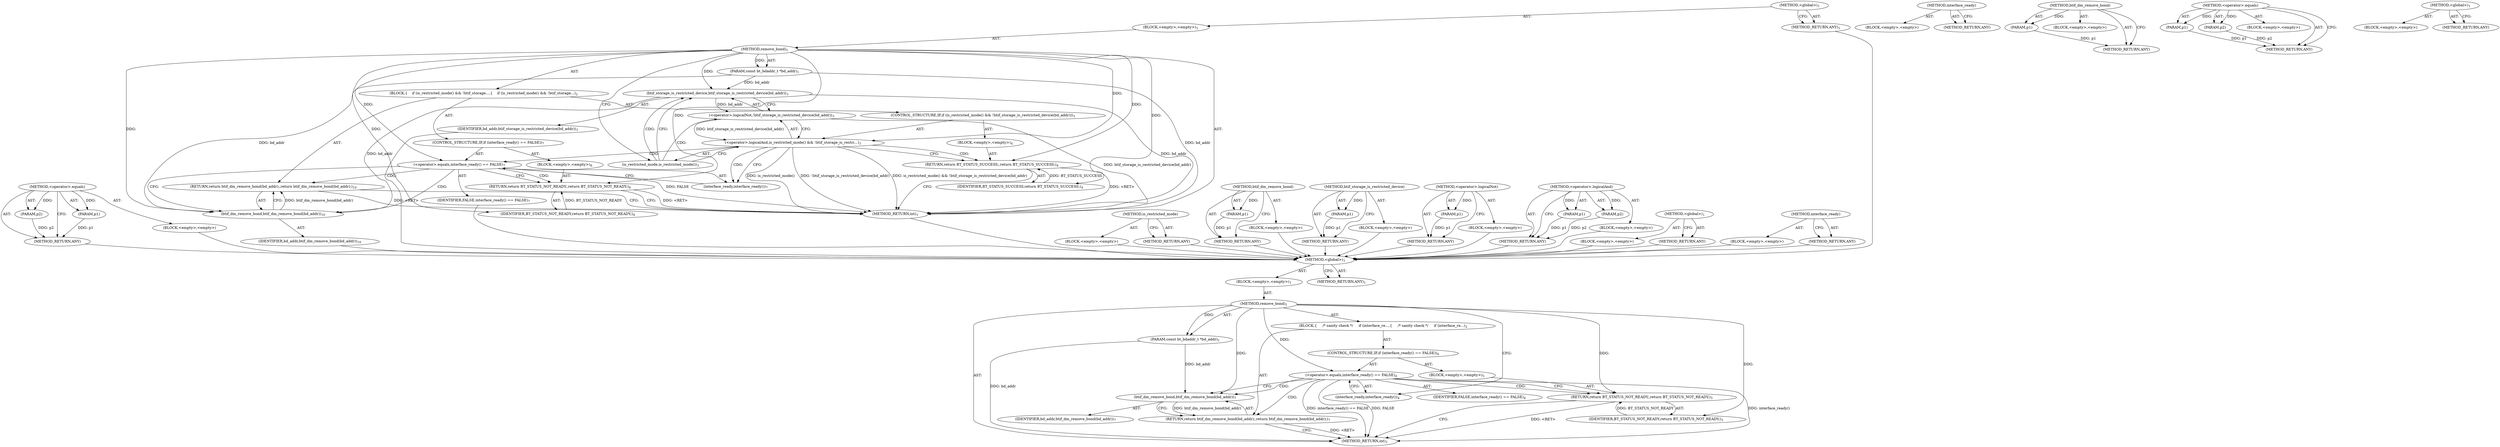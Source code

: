 digraph "interface_ready" {
vulnerable_6 [label=<(METHOD,&lt;global&gt;)<SUB>1</SUB>>];
vulnerable_7 [label=<(BLOCK,&lt;empty&gt;,&lt;empty&gt;)<SUB>1</SUB>>];
vulnerable_8 [label=<(METHOD,remove_bond)<SUB>1</SUB>>];
vulnerable_9 [label=<(PARAM,const bt_bdaddr_t *bd_addr)<SUB>1</SUB>>];
vulnerable_10 [label=<(BLOCK,{
     /* sanity check */
     if (interface_re...,{
     /* sanity check */
     if (interface_re...)<SUB>2</SUB>>];
vulnerable_11 [label=<(CONTROL_STRUCTURE,IF,if (interface_ready() == FALSE))<SUB>4</SUB>>];
vulnerable_12 [label=<(&lt;operator&gt;.equals,interface_ready() == FALSE)<SUB>4</SUB>>];
vulnerable_13 [label=<(interface_ready,interface_ready())<SUB>4</SUB>>];
vulnerable_14 [label=<(IDENTIFIER,FALSE,interface_ready() == FALSE)<SUB>4</SUB>>];
vulnerable_15 [label=<(BLOCK,&lt;empty&gt;,&lt;empty&gt;)<SUB>5</SUB>>];
vulnerable_16 [label=<(RETURN,return BT_STATUS_NOT_READY;,return BT_STATUS_NOT_READY;)<SUB>5</SUB>>];
vulnerable_17 [label=<(IDENTIFIER,BT_STATUS_NOT_READY,return BT_STATUS_NOT_READY;)<SUB>5</SUB>>];
vulnerable_18 [label=<(RETURN,return btif_dm_remove_bond(bd_addr);,return btif_dm_remove_bond(bd_addr);)<SUB>7</SUB>>];
vulnerable_19 [label=<(btif_dm_remove_bond,btif_dm_remove_bond(bd_addr))<SUB>7</SUB>>];
vulnerable_20 [label=<(IDENTIFIER,bd_addr,btif_dm_remove_bond(bd_addr))<SUB>7</SUB>>];
vulnerable_21 [label=<(METHOD_RETURN,int)<SUB>1</SUB>>];
vulnerable_23 [label=<(METHOD_RETURN,ANY)<SUB>1</SUB>>];
vulnerable_45 [label=<(METHOD,interface_ready)>];
vulnerable_46 [label=<(BLOCK,&lt;empty&gt;,&lt;empty&gt;)>];
vulnerable_47 [label=<(METHOD_RETURN,ANY)>];
vulnerable_48 [label=<(METHOD,btif_dm_remove_bond)>];
vulnerable_49 [label=<(PARAM,p1)>];
vulnerable_50 [label=<(BLOCK,&lt;empty&gt;,&lt;empty&gt;)>];
vulnerable_51 [label=<(METHOD_RETURN,ANY)>];
vulnerable_40 [label=<(METHOD,&lt;operator&gt;.equals)>];
vulnerable_41 [label=<(PARAM,p1)>];
vulnerable_42 [label=<(PARAM,p2)>];
vulnerable_43 [label=<(BLOCK,&lt;empty&gt;,&lt;empty&gt;)>];
vulnerable_44 [label=<(METHOD_RETURN,ANY)>];
vulnerable_34 [label=<(METHOD,&lt;global&gt;)<SUB>1</SUB>>];
vulnerable_35 [label=<(BLOCK,&lt;empty&gt;,&lt;empty&gt;)>];
vulnerable_36 [label=<(METHOD_RETURN,ANY)>];
fixed_65 [label=<(METHOD,&lt;operator&gt;.equals)>];
fixed_66 [label=<(PARAM,p1)>];
fixed_67 [label=<(PARAM,p2)>];
fixed_68 [label=<(BLOCK,&lt;empty&gt;,&lt;empty&gt;)>];
fixed_69 [label=<(METHOD_RETURN,ANY)>];
fixed_6 [label=<(METHOD,&lt;global&gt;)<SUB>1</SUB>>];
fixed_7 [label=<(BLOCK,&lt;empty&gt;,&lt;empty&gt;)<SUB>1</SUB>>];
fixed_8 [label=<(METHOD,remove_bond)<SUB>1</SUB>>];
fixed_9 [label=<(PARAM,const bt_bdaddr_t *bd_addr)<SUB>1</SUB>>];
fixed_10 [label=<(BLOCK,{
    if (is_restricted_mode() &amp;&amp; !btif_storage...,{
    if (is_restricted_mode() &amp;&amp; !btif_storage...)<SUB>2</SUB>>];
fixed_11 [label=<(CONTROL_STRUCTURE,IF,if (is_restricted_mode() &amp;&amp; !btif_storage_is_restricted_device(bd_addr)))<SUB>3</SUB>>];
fixed_12 [label=<(&lt;operator&gt;.logicalAnd,is_restricted_mode() &amp;&amp; !btif_storage_is_restri...)<SUB>3</SUB>>];
fixed_13 [label=<(is_restricted_mode,is_restricted_mode())<SUB>3</SUB>>];
fixed_14 [label=<(&lt;operator&gt;.logicalNot,!btif_storage_is_restricted_device(bd_addr))<SUB>3</SUB>>];
fixed_15 [label=<(btif_storage_is_restricted_device,btif_storage_is_restricted_device(bd_addr))<SUB>3</SUB>>];
fixed_16 [label=<(IDENTIFIER,bd_addr,btif_storage_is_restricted_device(bd_addr))<SUB>3</SUB>>];
fixed_17 [label=<(BLOCK,&lt;empty&gt;,&lt;empty&gt;)<SUB>4</SUB>>];
fixed_18 [label=<(RETURN,return BT_STATUS_SUCCESS;,return BT_STATUS_SUCCESS;)<SUB>4</SUB>>];
fixed_19 [label=<(IDENTIFIER,BT_STATUS_SUCCESS,return BT_STATUS_SUCCESS;)<SUB>4</SUB>>];
fixed_20 [label=<(CONTROL_STRUCTURE,IF,if (interface_ready() == FALSE))<SUB>7</SUB>>];
fixed_21 [label=<(&lt;operator&gt;.equals,interface_ready() == FALSE)<SUB>7</SUB>>];
fixed_22 [label=<(interface_ready,interface_ready())<SUB>7</SUB>>];
fixed_23 [label=<(IDENTIFIER,FALSE,interface_ready() == FALSE)<SUB>7</SUB>>];
fixed_24 [label=<(BLOCK,&lt;empty&gt;,&lt;empty&gt;)<SUB>8</SUB>>];
fixed_25 [label=<(RETURN,return BT_STATUS_NOT_READY;,return BT_STATUS_NOT_READY;)<SUB>8</SUB>>];
fixed_26 [label=<(IDENTIFIER,BT_STATUS_NOT_READY,return BT_STATUS_NOT_READY;)<SUB>8</SUB>>];
fixed_27 [label=<(RETURN,return btif_dm_remove_bond(bd_addr);,return btif_dm_remove_bond(bd_addr);)<SUB>10</SUB>>];
fixed_28 [label=<(btif_dm_remove_bond,btif_dm_remove_bond(bd_addr))<SUB>10</SUB>>];
fixed_29 [label=<(IDENTIFIER,bd_addr,btif_dm_remove_bond(bd_addr))<SUB>10</SUB>>];
fixed_30 [label=<(METHOD_RETURN,int)<SUB>1</SUB>>];
fixed_32 [label=<(METHOD_RETURN,ANY)<SUB>1</SUB>>];
fixed_54 [label=<(METHOD,is_restricted_mode)>];
fixed_55 [label=<(BLOCK,&lt;empty&gt;,&lt;empty&gt;)>];
fixed_56 [label=<(METHOD_RETURN,ANY)>];
fixed_73 [label=<(METHOD,btif_dm_remove_bond)>];
fixed_74 [label=<(PARAM,p1)>];
fixed_75 [label=<(BLOCK,&lt;empty&gt;,&lt;empty&gt;)>];
fixed_76 [label=<(METHOD_RETURN,ANY)>];
fixed_61 [label=<(METHOD,btif_storage_is_restricted_device)>];
fixed_62 [label=<(PARAM,p1)>];
fixed_63 [label=<(BLOCK,&lt;empty&gt;,&lt;empty&gt;)>];
fixed_64 [label=<(METHOD_RETURN,ANY)>];
fixed_57 [label=<(METHOD,&lt;operator&gt;.logicalNot)>];
fixed_58 [label=<(PARAM,p1)>];
fixed_59 [label=<(BLOCK,&lt;empty&gt;,&lt;empty&gt;)>];
fixed_60 [label=<(METHOD_RETURN,ANY)>];
fixed_49 [label=<(METHOD,&lt;operator&gt;.logicalAnd)>];
fixed_50 [label=<(PARAM,p1)>];
fixed_51 [label=<(PARAM,p2)>];
fixed_52 [label=<(BLOCK,&lt;empty&gt;,&lt;empty&gt;)>];
fixed_53 [label=<(METHOD_RETURN,ANY)>];
fixed_43 [label=<(METHOD,&lt;global&gt;)<SUB>1</SUB>>];
fixed_44 [label=<(BLOCK,&lt;empty&gt;,&lt;empty&gt;)>];
fixed_45 [label=<(METHOD_RETURN,ANY)>];
fixed_70 [label=<(METHOD,interface_ready)>];
fixed_71 [label=<(BLOCK,&lt;empty&gt;,&lt;empty&gt;)>];
fixed_72 [label=<(METHOD_RETURN,ANY)>];
vulnerable_6 -> vulnerable_7  [key=0, label="AST: "];
vulnerable_6 -> vulnerable_23  [key=0, label="AST: "];
vulnerable_6 -> vulnerable_23  [key=1, label="CFG: "];
vulnerable_7 -> vulnerable_8  [key=0, label="AST: "];
vulnerable_8 -> vulnerable_9  [key=0, label="AST: "];
vulnerable_8 -> vulnerable_9  [key=1, label="DDG: "];
vulnerable_8 -> vulnerable_10  [key=0, label="AST: "];
vulnerable_8 -> vulnerable_21  [key=0, label="AST: "];
vulnerable_8 -> vulnerable_13  [key=0, label="CFG: "];
vulnerable_8 -> vulnerable_12  [key=0, label="DDG: "];
vulnerable_8 -> vulnerable_16  [key=0, label="DDG: "];
vulnerable_8 -> vulnerable_19  [key=0, label="DDG: "];
vulnerable_8 -> vulnerable_17  [key=0, label="DDG: "];
vulnerable_9 -> vulnerable_21  [key=0, label="DDG: bd_addr"];
vulnerable_9 -> vulnerable_19  [key=0, label="DDG: bd_addr"];
vulnerable_10 -> vulnerable_11  [key=0, label="AST: "];
vulnerable_10 -> vulnerable_18  [key=0, label="AST: "];
vulnerable_11 -> vulnerable_12  [key=0, label="AST: "];
vulnerable_11 -> vulnerable_15  [key=0, label="AST: "];
vulnerable_12 -> vulnerable_13  [key=0, label="AST: "];
vulnerable_12 -> vulnerable_14  [key=0, label="AST: "];
vulnerable_12 -> vulnerable_16  [key=0, label="CFG: "];
vulnerable_12 -> vulnerable_16  [key=1, label="CDG: "];
vulnerable_12 -> vulnerable_19  [key=0, label="CFG: "];
vulnerable_12 -> vulnerable_19  [key=1, label="CDG: "];
vulnerable_12 -> vulnerable_21  [key=0, label="DDG: interface_ready()"];
vulnerable_12 -> vulnerable_21  [key=1, label="DDG: interface_ready() == FALSE"];
vulnerable_12 -> vulnerable_21  [key=2, label="DDG: FALSE"];
vulnerable_12 -> vulnerable_18  [key=0, label="CDG: "];
vulnerable_13 -> vulnerable_12  [key=0, label="CFG: "];
vulnerable_15 -> vulnerable_16  [key=0, label="AST: "];
vulnerable_16 -> vulnerable_17  [key=0, label="AST: "];
vulnerable_16 -> vulnerable_21  [key=0, label="CFG: "];
vulnerable_16 -> vulnerable_21  [key=1, label="DDG: &lt;RET&gt;"];
vulnerable_17 -> vulnerable_16  [key=0, label="DDG: BT_STATUS_NOT_READY"];
vulnerable_18 -> vulnerable_19  [key=0, label="AST: "];
vulnerable_18 -> vulnerable_21  [key=0, label="CFG: "];
vulnerable_18 -> vulnerable_21  [key=1, label="DDG: &lt;RET&gt;"];
vulnerable_19 -> vulnerable_20  [key=0, label="AST: "];
vulnerable_19 -> vulnerable_18  [key=0, label="CFG: "];
vulnerable_19 -> vulnerable_18  [key=1, label="DDG: btif_dm_remove_bond(bd_addr)"];
vulnerable_45 -> vulnerable_46  [key=0, label="AST: "];
vulnerable_45 -> vulnerable_47  [key=0, label="AST: "];
vulnerable_45 -> vulnerable_47  [key=1, label="CFG: "];
vulnerable_48 -> vulnerable_49  [key=0, label="AST: "];
vulnerable_48 -> vulnerable_49  [key=1, label="DDG: "];
vulnerable_48 -> vulnerable_50  [key=0, label="AST: "];
vulnerable_48 -> vulnerable_51  [key=0, label="AST: "];
vulnerable_48 -> vulnerable_51  [key=1, label="CFG: "];
vulnerable_49 -> vulnerable_51  [key=0, label="DDG: p1"];
vulnerable_40 -> vulnerable_41  [key=0, label="AST: "];
vulnerable_40 -> vulnerable_41  [key=1, label="DDG: "];
vulnerable_40 -> vulnerable_43  [key=0, label="AST: "];
vulnerable_40 -> vulnerable_42  [key=0, label="AST: "];
vulnerable_40 -> vulnerable_42  [key=1, label="DDG: "];
vulnerable_40 -> vulnerable_44  [key=0, label="AST: "];
vulnerable_40 -> vulnerable_44  [key=1, label="CFG: "];
vulnerable_41 -> vulnerable_44  [key=0, label="DDG: p1"];
vulnerable_42 -> vulnerable_44  [key=0, label="DDG: p2"];
vulnerable_34 -> vulnerable_35  [key=0, label="AST: "];
vulnerable_34 -> vulnerable_36  [key=0, label="AST: "];
vulnerable_34 -> vulnerable_36  [key=1, label="CFG: "];
fixed_65 -> fixed_66  [key=0, label="AST: "];
fixed_65 -> fixed_66  [key=1, label="DDG: "];
fixed_65 -> fixed_68  [key=0, label="AST: "];
fixed_65 -> fixed_67  [key=0, label="AST: "];
fixed_65 -> fixed_67  [key=1, label="DDG: "];
fixed_65 -> fixed_69  [key=0, label="AST: "];
fixed_65 -> fixed_69  [key=1, label="CFG: "];
fixed_66 -> fixed_69  [key=0, label="DDG: p1"];
fixed_67 -> fixed_69  [key=0, label="DDG: p2"];
fixed_68 -> vulnerable_6  [key=0];
fixed_69 -> vulnerable_6  [key=0];
fixed_6 -> fixed_7  [key=0, label="AST: "];
fixed_6 -> fixed_32  [key=0, label="AST: "];
fixed_6 -> fixed_32  [key=1, label="CFG: "];
fixed_7 -> fixed_8  [key=0, label="AST: "];
fixed_8 -> fixed_9  [key=0, label="AST: "];
fixed_8 -> fixed_9  [key=1, label="DDG: "];
fixed_8 -> fixed_10  [key=0, label="AST: "];
fixed_8 -> fixed_30  [key=0, label="AST: "];
fixed_8 -> fixed_13  [key=0, label="CFG: "];
fixed_8 -> fixed_12  [key=0, label="DDG: "];
fixed_8 -> fixed_18  [key=0, label="DDG: "];
fixed_8 -> fixed_21  [key=0, label="DDG: "];
fixed_8 -> fixed_25  [key=0, label="DDG: "];
fixed_8 -> fixed_28  [key=0, label="DDG: "];
fixed_8 -> fixed_19  [key=0, label="DDG: "];
fixed_8 -> fixed_26  [key=0, label="DDG: "];
fixed_8 -> fixed_15  [key=0, label="DDG: "];
fixed_9 -> fixed_30  [key=0, label="DDG: bd_addr"];
fixed_9 -> fixed_28  [key=0, label="DDG: bd_addr"];
fixed_9 -> fixed_15  [key=0, label="DDG: bd_addr"];
fixed_10 -> fixed_11  [key=0, label="AST: "];
fixed_10 -> fixed_20  [key=0, label="AST: "];
fixed_10 -> fixed_27  [key=0, label="AST: "];
fixed_11 -> fixed_12  [key=0, label="AST: "];
fixed_11 -> fixed_17  [key=0, label="AST: "];
fixed_12 -> fixed_13  [key=0, label="AST: "];
fixed_12 -> fixed_14  [key=0, label="AST: "];
fixed_12 -> fixed_22  [key=0, label="CFG: "];
fixed_12 -> fixed_22  [key=1, label="CDG: "];
fixed_12 -> fixed_18  [key=0, label="CFG: "];
fixed_12 -> fixed_18  [key=1, label="CDG: "];
fixed_12 -> fixed_30  [key=0, label="DDG: is_restricted_mode()"];
fixed_12 -> fixed_30  [key=1, label="DDG: !btif_storage_is_restricted_device(bd_addr)"];
fixed_12 -> fixed_30  [key=2, label="DDG: is_restricted_mode() &amp;&amp; !btif_storage_is_restricted_device(bd_addr)"];
fixed_12 -> fixed_21  [key=0, label="CDG: "];
fixed_13 -> fixed_12  [key=0, label="CFG: "];
fixed_13 -> fixed_15  [key=0, label="CFG: "];
fixed_13 -> fixed_15  [key=1, label="CDG: "];
fixed_13 -> fixed_14  [key=0, label="CDG: "];
fixed_14 -> fixed_15  [key=0, label="AST: "];
fixed_14 -> fixed_12  [key=0, label="CFG: "];
fixed_14 -> fixed_12  [key=1, label="DDG: btif_storage_is_restricted_device(bd_addr)"];
fixed_14 -> fixed_30  [key=0, label="DDG: btif_storage_is_restricted_device(bd_addr)"];
fixed_15 -> fixed_16  [key=0, label="AST: "];
fixed_15 -> fixed_14  [key=0, label="CFG: "];
fixed_15 -> fixed_14  [key=1, label="DDG: bd_addr"];
fixed_15 -> fixed_30  [key=0, label="DDG: bd_addr"];
fixed_15 -> fixed_28  [key=0, label="DDG: bd_addr"];
fixed_16 -> vulnerable_6  [key=0];
fixed_17 -> fixed_18  [key=0, label="AST: "];
fixed_18 -> fixed_19  [key=0, label="AST: "];
fixed_18 -> fixed_30  [key=0, label="CFG: "];
fixed_18 -> fixed_30  [key=1, label="DDG: &lt;RET&gt;"];
fixed_19 -> fixed_18  [key=0, label="DDG: BT_STATUS_SUCCESS"];
fixed_20 -> fixed_21  [key=0, label="AST: "];
fixed_20 -> fixed_24  [key=0, label="AST: "];
fixed_21 -> fixed_22  [key=0, label="AST: "];
fixed_21 -> fixed_23  [key=0, label="AST: "];
fixed_21 -> fixed_25  [key=0, label="CFG: "];
fixed_21 -> fixed_25  [key=1, label="CDG: "];
fixed_21 -> fixed_28  [key=0, label="CFG: "];
fixed_21 -> fixed_28  [key=1, label="CDG: "];
fixed_21 -> fixed_30  [key=0, label="DDG: FALSE"];
fixed_21 -> fixed_27  [key=0, label="CDG: "];
fixed_22 -> fixed_21  [key=0, label="CFG: "];
fixed_23 -> vulnerable_6  [key=0];
fixed_24 -> fixed_25  [key=0, label="AST: "];
fixed_25 -> fixed_26  [key=0, label="AST: "];
fixed_25 -> fixed_30  [key=0, label="CFG: "];
fixed_25 -> fixed_30  [key=1, label="DDG: &lt;RET&gt;"];
fixed_26 -> fixed_25  [key=0, label="DDG: BT_STATUS_NOT_READY"];
fixed_27 -> fixed_28  [key=0, label="AST: "];
fixed_27 -> fixed_30  [key=0, label="CFG: "];
fixed_27 -> fixed_30  [key=1, label="DDG: &lt;RET&gt;"];
fixed_28 -> fixed_29  [key=0, label="AST: "];
fixed_28 -> fixed_27  [key=0, label="CFG: "];
fixed_28 -> fixed_27  [key=1, label="DDG: btif_dm_remove_bond(bd_addr)"];
fixed_29 -> vulnerable_6  [key=0];
fixed_30 -> vulnerable_6  [key=0];
fixed_32 -> vulnerable_6  [key=0];
fixed_54 -> fixed_55  [key=0, label="AST: "];
fixed_54 -> fixed_56  [key=0, label="AST: "];
fixed_54 -> fixed_56  [key=1, label="CFG: "];
fixed_55 -> vulnerable_6  [key=0];
fixed_56 -> vulnerable_6  [key=0];
fixed_73 -> fixed_74  [key=0, label="AST: "];
fixed_73 -> fixed_74  [key=1, label="DDG: "];
fixed_73 -> fixed_75  [key=0, label="AST: "];
fixed_73 -> fixed_76  [key=0, label="AST: "];
fixed_73 -> fixed_76  [key=1, label="CFG: "];
fixed_74 -> fixed_76  [key=0, label="DDG: p1"];
fixed_75 -> vulnerable_6  [key=0];
fixed_76 -> vulnerable_6  [key=0];
fixed_61 -> fixed_62  [key=0, label="AST: "];
fixed_61 -> fixed_62  [key=1, label="DDG: "];
fixed_61 -> fixed_63  [key=0, label="AST: "];
fixed_61 -> fixed_64  [key=0, label="AST: "];
fixed_61 -> fixed_64  [key=1, label="CFG: "];
fixed_62 -> fixed_64  [key=0, label="DDG: p1"];
fixed_63 -> vulnerable_6  [key=0];
fixed_64 -> vulnerable_6  [key=0];
fixed_57 -> fixed_58  [key=0, label="AST: "];
fixed_57 -> fixed_58  [key=1, label="DDG: "];
fixed_57 -> fixed_59  [key=0, label="AST: "];
fixed_57 -> fixed_60  [key=0, label="AST: "];
fixed_57 -> fixed_60  [key=1, label="CFG: "];
fixed_58 -> fixed_60  [key=0, label="DDG: p1"];
fixed_59 -> vulnerable_6  [key=0];
fixed_60 -> vulnerable_6  [key=0];
fixed_49 -> fixed_50  [key=0, label="AST: "];
fixed_49 -> fixed_50  [key=1, label="DDG: "];
fixed_49 -> fixed_52  [key=0, label="AST: "];
fixed_49 -> fixed_51  [key=0, label="AST: "];
fixed_49 -> fixed_51  [key=1, label="DDG: "];
fixed_49 -> fixed_53  [key=0, label="AST: "];
fixed_49 -> fixed_53  [key=1, label="CFG: "];
fixed_50 -> fixed_53  [key=0, label="DDG: p1"];
fixed_51 -> fixed_53  [key=0, label="DDG: p2"];
fixed_52 -> vulnerable_6  [key=0];
fixed_53 -> vulnerable_6  [key=0];
fixed_43 -> fixed_44  [key=0, label="AST: "];
fixed_43 -> fixed_45  [key=0, label="AST: "];
fixed_43 -> fixed_45  [key=1, label="CFG: "];
fixed_44 -> vulnerable_6  [key=0];
fixed_45 -> vulnerable_6  [key=0];
fixed_70 -> fixed_71  [key=0, label="AST: "];
fixed_70 -> fixed_72  [key=0, label="AST: "];
fixed_70 -> fixed_72  [key=1, label="CFG: "];
fixed_71 -> vulnerable_6  [key=0];
fixed_72 -> vulnerable_6  [key=0];
}
